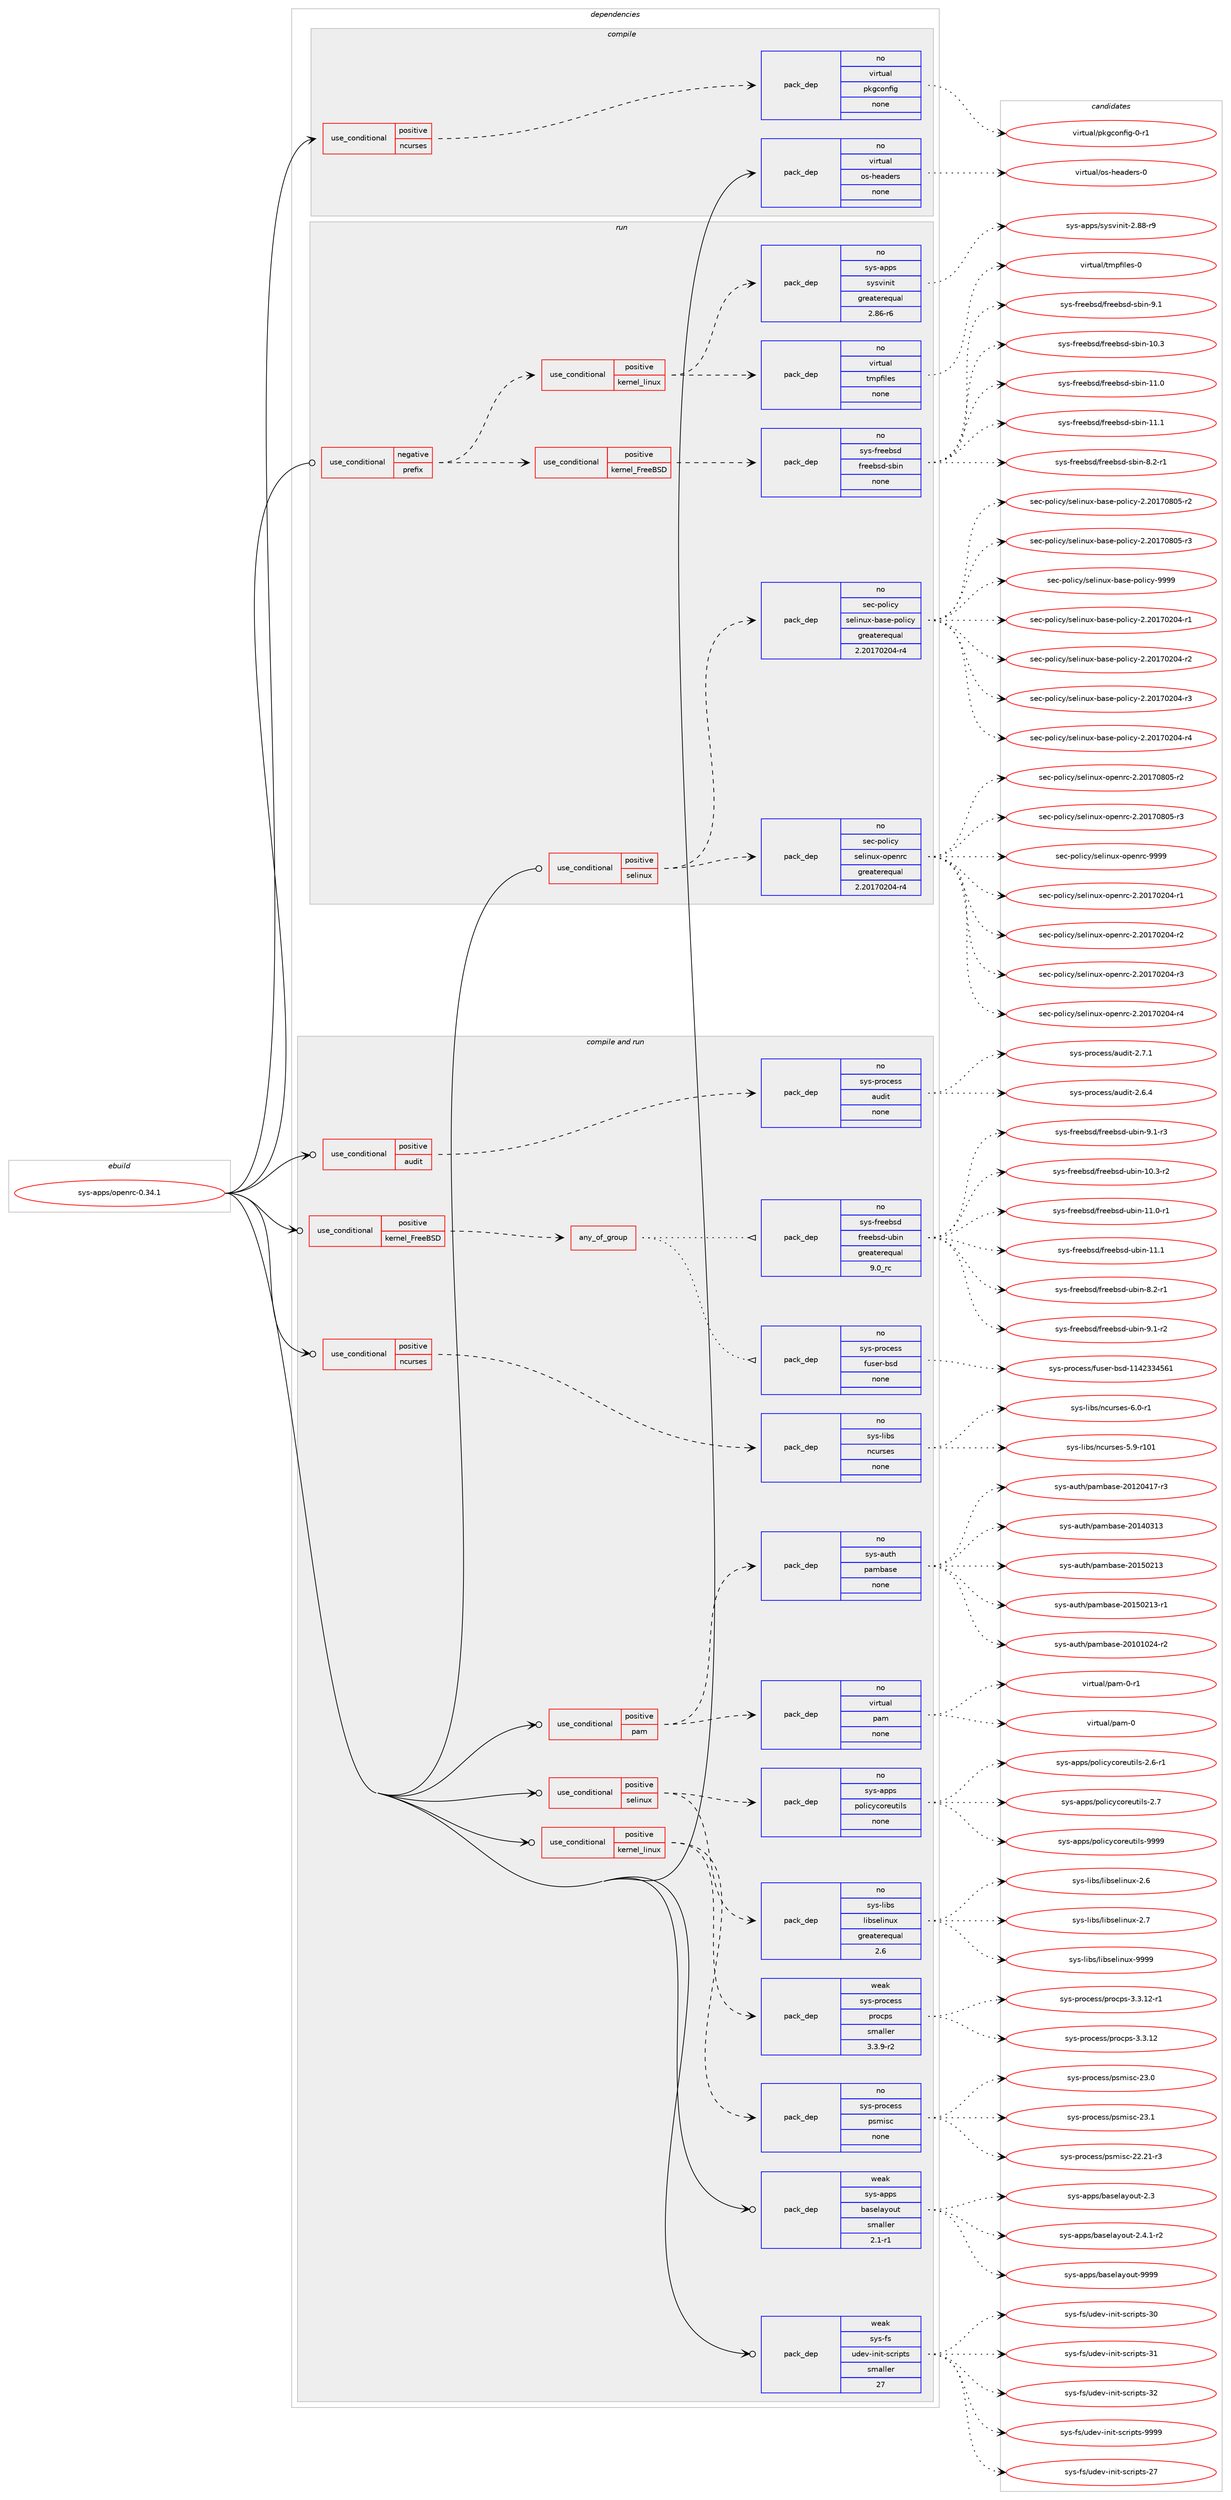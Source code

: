 digraph prolog {

# *************
# Graph options
# *************

newrank=true;
concentrate=true;
compound=true;
graph [rankdir=LR,fontname=Helvetica,fontsize=10,ranksep=1.5];#, ranksep=2.5, nodesep=0.2];
edge  [arrowhead=vee];
node  [fontname=Helvetica,fontsize=10];

# **********
# The ebuild
# **********

subgraph cluster_leftcol {
color=gray;
rank=same;
label=<<i>ebuild</i>>;
id [label="sys-apps/openrc-0.34.1", color=red, width=4, href="../sys-apps/openrc-0.34.1.svg"];
}

# ****************
# The dependencies
# ****************

subgraph cluster_midcol {
color=gray;
label=<<i>dependencies</i>>;
subgraph cluster_compile {
fillcolor="#eeeeee";
style=filled;
label=<<i>compile</i>>;
subgraph cond113445 {
dependency471069 [label=<<TABLE BORDER="0" CELLBORDER="1" CELLSPACING="0" CELLPADDING="4"><TR><TD ROWSPAN="3" CELLPADDING="10">use_conditional</TD></TR><TR><TD>positive</TD></TR><TR><TD>ncurses</TD></TR></TABLE>>, shape=none, color=red];
subgraph pack349491 {
dependency471070 [label=<<TABLE BORDER="0" CELLBORDER="1" CELLSPACING="0" CELLPADDING="4" WIDTH="220"><TR><TD ROWSPAN="6" CELLPADDING="30">pack_dep</TD></TR><TR><TD WIDTH="110">no</TD></TR><TR><TD>virtual</TD></TR><TR><TD>pkgconfig</TD></TR><TR><TD>none</TD></TR><TR><TD></TD></TR></TABLE>>, shape=none, color=blue];
}
dependency471069:e -> dependency471070:w [weight=20,style="dashed",arrowhead="vee"];
}
id:e -> dependency471069:w [weight=20,style="solid",arrowhead="vee"];
subgraph pack349492 {
dependency471071 [label=<<TABLE BORDER="0" CELLBORDER="1" CELLSPACING="0" CELLPADDING="4" WIDTH="220"><TR><TD ROWSPAN="6" CELLPADDING="30">pack_dep</TD></TR><TR><TD WIDTH="110">no</TD></TR><TR><TD>virtual</TD></TR><TR><TD>os-headers</TD></TR><TR><TD>none</TD></TR><TR><TD></TD></TR></TABLE>>, shape=none, color=blue];
}
id:e -> dependency471071:w [weight=20,style="solid",arrowhead="vee"];
}
subgraph cluster_compileandrun {
fillcolor="#eeeeee";
style=filled;
label=<<i>compile and run</i>>;
subgraph cond113446 {
dependency471072 [label=<<TABLE BORDER="0" CELLBORDER="1" CELLSPACING="0" CELLPADDING="4"><TR><TD ROWSPAN="3" CELLPADDING="10">use_conditional</TD></TR><TR><TD>positive</TD></TR><TR><TD>audit</TD></TR></TABLE>>, shape=none, color=red];
subgraph pack349493 {
dependency471073 [label=<<TABLE BORDER="0" CELLBORDER="1" CELLSPACING="0" CELLPADDING="4" WIDTH="220"><TR><TD ROWSPAN="6" CELLPADDING="30">pack_dep</TD></TR><TR><TD WIDTH="110">no</TD></TR><TR><TD>sys-process</TD></TR><TR><TD>audit</TD></TR><TR><TD>none</TD></TR><TR><TD></TD></TR></TABLE>>, shape=none, color=blue];
}
dependency471072:e -> dependency471073:w [weight=20,style="dashed",arrowhead="vee"];
}
id:e -> dependency471072:w [weight=20,style="solid",arrowhead="odotvee"];
subgraph cond113447 {
dependency471074 [label=<<TABLE BORDER="0" CELLBORDER="1" CELLSPACING="0" CELLPADDING="4"><TR><TD ROWSPAN="3" CELLPADDING="10">use_conditional</TD></TR><TR><TD>positive</TD></TR><TR><TD>kernel_FreeBSD</TD></TR></TABLE>>, shape=none, color=red];
subgraph any7878 {
dependency471075 [label=<<TABLE BORDER="0" CELLBORDER="1" CELLSPACING="0" CELLPADDING="4"><TR><TD CELLPADDING="10">any_of_group</TD></TR></TABLE>>, shape=none, color=red];subgraph pack349494 {
dependency471076 [label=<<TABLE BORDER="0" CELLBORDER="1" CELLSPACING="0" CELLPADDING="4" WIDTH="220"><TR><TD ROWSPAN="6" CELLPADDING="30">pack_dep</TD></TR><TR><TD WIDTH="110">no</TD></TR><TR><TD>sys-freebsd</TD></TR><TR><TD>freebsd-ubin</TD></TR><TR><TD>greaterequal</TD></TR><TR><TD>9.0_rc</TD></TR></TABLE>>, shape=none, color=blue];
}
dependency471075:e -> dependency471076:w [weight=20,style="dotted",arrowhead="oinv"];
subgraph pack349495 {
dependency471077 [label=<<TABLE BORDER="0" CELLBORDER="1" CELLSPACING="0" CELLPADDING="4" WIDTH="220"><TR><TD ROWSPAN="6" CELLPADDING="30">pack_dep</TD></TR><TR><TD WIDTH="110">no</TD></TR><TR><TD>sys-process</TD></TR><TR><TD>fuser-bsd</TD></TR><TR><TD>none</TD></TR><TR><TD></TD></TR></TABLE>>, shape=none, color=blue];
}
dependency471075:e -> dependency471077:w [weight=20,style="dotted",arrowhead="oinv"];
}
dependency471074:e -> dependency471075:w [weight=20,style="dashed",arrowhead="vee"];
}
id:e -> dependency471074:w [weight=20,style="solid",arrowhead="odotvee"];
subgraph cond113448 {
dependency471078 [label=<<TABLE BORDER="0" CELLBORDER="1" CELLSPACING="0" CELLPADDING="4"><TR><TD ROWSPAN="3" CELLPADDING="10">use_conditional</TD></TR><TR><TD>positive</TD></TR><TR><TD>kernel_linux</TD></TR></TABLE>>, shape=none, color=red];
subgraph pack349496 {
dependency471079 [label=<<TABLE BORDER="0" CELLBORDER="1" CELLSPACING="0" CELLPADDING="4" WIDTH="220"><TR><TD ROWSPAN="6" CELLPADDING="30">pack_dep</TD></TR><TR><TD WIDTH="110">no</TD></TR><TR><TD>sys-process</TD></TR><TR><TD>psmisc</TD></TR><TR><TD>none</TD></TR><TR><TD></TD></TR></TABLE>>, shape=none, color=blue];
}
dependency471078:e -> dependency471079:w [weight=20,style="dashed",arrowhead="vee"];
subgraph pack349497 {
dependency471080 [label=<<TABLE BORDER="0" CELLBORDER="1" CELLSPACING="0" CELLPADDING="4" WIDTH="220"><TR><TD ROWSPAN="6" CELLPADDING="30">pack_dep</TD></TR><TR><TD WIDTH="110">weak</TD></TR><TR><TD>sys-process</TD></TR><TR><TD>procps</TD></TR><TR><TD>smaller</TD></TR><TR><TD>3.3.9-r2</TD></TR></TABLE>>, shape=none, color=blue];
}
dependency471078:e -> dependency471080:w [weight=20,style="dashed",arrowhead="vee"];
}
id:e -> dependency471078:w [weight=20,style="solid",arrowhead="odotvee"];
subgraph cond113449 {
dependency471081 [label=<<TABLE BORDER="0" CELLBORDER="1" CELLSPACING="0" CELLPADDING="4"><TR><TD ROWSPAN="3" CELLPADDING="10">use_conditional</TD></TR><TR><TD>positive</TD></TR><TR><TD>ncurses</TD></TR></TABLE>>, shape=none, color=red];
subgraph pack349498 {
dependency471082 [label=<<TABLE BORDER="0" CELLBORDER="1" CELLSPACING="0" CELLPADDING="4" WIDTH="220"><TR><TD ROWSPAN="6" CELLPADDING="30">pack_dep</TD></TR><TR><TD WIDTH="110">no</TD></TR><TR><TD>sys-libs</TD></TR><TR><TD>ncurses</TD></TR><TR><TD>none</TD></TR><TR><TD></TD></TR></TABLE>>, shape=none, color=blue];
}
dependency471081:e -> dependency471082:w [weight=20,style="dashed",arrowhead="vee"];
}
id:e -> dependency471081:w [weight=20,style="solid",arrowhead="odotvee"];
subgraph cond113450 {
dependency471083 [label=<<TABLE BORDER="0" CELLBORDER="1" CELLSPACING="0" CELLPADDING="4"><TR><TD ROWSPAN="3" CELLPADDING="10">use_conditional</TD></TR><TR><TD>positive</TD></TR><TR><TD>pam</TD></TR></TABLE>>, shape=none, color=red];
subgraph pack349499 {
dependency471084 [label=<<TABLE BORDER="0" CELLBORDER="1" CELLSPACING="0" CELLPADDING="4" WIDTH="220"><TR><TD ROWSPAN="6" CELLPADDING="30">pack_dep</TD></TR><TR><TD WIDTH="110">no</TD></TR><TR><TD>sys-auth</TD></TR><TR><TD>pambase</TD></TR><TR><TD>none</TD></TR><TR><TD></TD></TR></TABLE>>, shape=none, color=blue];
}
dependency471083:e -> dependency471084:w [weight=20,style="dashed",arrowhead="vee"];
subgraph pack349500 {
dependency471085 [label=<<TABLE BORDER="0" CELLBORDER="1" CELLSPACING="0" CELLPADDING="4" WIDTH="220"><TR><TD ROWSPAN="6" CELLPADDING="30">pack_dep</TD></TR><TR><TD WIDTH="110">no</TD></TR><TR><TD>virtual</TD></TR><TR><TD>pam</TD></TR><TR><TD>none</TD></TR><TR><TD></TD></TR></TABLE>>, shape=none, color=blue];
}
dependency471083:e -> dependency471085:w [weight=20,style="dashed",arrowhead="vee"];
}
id:e -> dependency471083:w [weight=20,style="solid",arrowhead="odotvee"];
subgraph cond113451 {
dependency471086 [label=<<TABLE BORDER="0" CELLBORDER="1" CELLSPACING="0" CELLPADDING="4"><TR><TD ROWSPAN="3" CELLPADDING="10">use_conditional</TD></TR><TR><TD>positive</TD></TR><TR><TD>selinux</TD></TR></TABLE>>, shape=none, color=red];
subgraph pack349501 {
dependency471087 [label=<<TABLE BORDER="0" CELLBORDER="1" CELLSPACING="0" CELLPADDING="4" WIDTH="220"><TR><TD ROWSPAN="6" CELLPADDING="30">pack_dep</TD></TR><TR><TD WIDTH="110">no</TD></TR><TR><TD>sys-apps</TD></TR><TR><TD>policycoreutils</TD></TR><TR><TD>none</TD></TR><TR><TD></TD></TR></TABLE>>, shape=none, color=blue];
}
dependency471086:e -> dependency471087:w [weight=20,style="dashed",arrowhead="vee"];
subgraph pack349502 {
dependency471088 [label=<<TABLE BORDER="0" CELLBORDER="1" CELLSPACING="0" CELLPADDING="4" WIDTH="220"><TR><TD ROWSPAN="6" CELLPADDING="30">pack_dep</TD></TR><TR><TD WIDTH="110">no</TD></TR><TR><TD>sys-libs</TD></TR><TR><TD>libselinux</TD></TR><TR><TD>greaterequal</TD></TR><TR><TD>2.6</TD></TR></TABLE>>, shape=none, color=blue];
}
dependency471086:e -> dependency471088:w [weight=20,style="dashed",arrowhead="vee"];
}
id:e -> dependency471086:w [weight=20,style="solid",arrowhead="odotvee"];
subgraph pack349503 {
dependency471089 [label=<<TABLE BORDER="0" CELLBORDER="1" CELLSPACING="0" CELLPADDING="4" WIDTH="220"><TR><TD ROWSPAN="6" CELLPADDING="30">pack_dep</TD></TR><TR><TD WIDTH="110">weak</TD></TR><TR><TD>sys-apps</TD></TR><TR><TD>baselayout</TD></TR><TR><TD>smaller</TD></TR><TR><TD>2.1-r1</TD></TR></TABLE>>, shape=none, color=blue];
}
id:e -> dependency471089:w [weight=20,style="solid",arrowhead="odotvee"];
subgraph pack349504 {
dependency471090 [label=<<TABLE BORDER="0" CELLBORDER="1" CELLSPACING="0" CELLPADDING="4" WIDTH="220"><TR><TD ROWSPAN="6" CELLPADDING="30">pack_dep</TD></TR><TR><TD WIDTH="110">weak</TD></TR><TR><TD>sys-fs</TD></TR><TR><TD>udev-init-scripts</TD></TR><TR><TD>smaller</TD></TR><TR><TD>27</TD></TR></TABLE>>, shape=none, color=blue];
}
id:e -> dependency471090:w [weight=20,style="solid",arrowhead="odotvee"];
}
subgraph cluster_run {
fillcolor="#eeeeee";
style=filled;
label=<<i>run</i>>;
subgraph cond113452 {
dependency471091 [label=<<TABLE BORDER="0" CELLBORDER="1" CELLSPACING="0" CELLPADDING="4"><TR><TD ROWSPAN="3" CELLPADDING="10">use_conditional</TD></TR><TR><TD>negative</TD></TR><TR><TD>prefix</TD></TR></TABLE>>, shape=none, color=red];
subgraph cond113453 {
dependency471092 [label=<<TABLE BORDER="0" CELLBORDER="1" CELLSPACING="0" CELLPADDING="4"><TR><TD ROWSPAN="3" CELLPADDING="10">use_conditional</TD></TR><TR><TD>positive</TD></TR><TR><TD>kernel_linux</TD></TR></TABLE>>, shape=none, color=red];
subgraph pack349505 {
dependency471093 [label=<<TABLE BORDER="0" CELLBORDER="1" CELLSPACING="0" CELLPADDING="4" WIDTH="220"><TR><TD ROWSPAN="6" CELLPADDING="30">pack_dep</TD></TR><TR><TD WIDTH="110">no</TD></TR><TR><TD>sys-apps</TD></TR><TR><TD>sysvinit</TD></TR><TR><TD>greaterequal</TD></TR><TR><TD>2.86-r6</TD></TR></TABLE>>, shape=none, color=blue];
}
dependency471092:e -> dependency471093:w [weight=20,style="dashed",arrowhead="vee"];
subgraph pack349506 {
dependency471094 [label=<<TABLE BORDER="0" CELLBORDER="1" CELLSPACING="0" CELLPADDING="4" WIDTH="220"><TR><TD ROWSPAN="6" CELLPADDING="30">pack_dep</TD></TR><TR><TD WIDTH="110">no</TD></TR><TR><TD>virtual</TD></TR><TR><TD>tmpfiles</TD></TR><TR><TD>none</TD></TR><TR><TD></TD></TR></TABLE>>, shape=none, color=blue];
}
dependency471092:e -> dependency471094:w [weight=20,style="dashed",arrowhead="vee"];
}
dependency471091:e -> dependency471092:w [weight=20,style="dashed",arrowhead="vee"];
subgraph cond113454 {
dependency471095 [label=<<TABLE BORDER="0" CELLBORDER="1" CELLSPACING="0" CELLPADDING="4"><TR><TD ROWSPAN="3" CELLPADDING="10">use_conditional</TD></TR><TR><TD>positive</TD></TR><TR><TD>kernel_FreeBSD</TD></TR></TABLE>>, shape=none, color=red];
subgraph pack349507 {
dependency471096 [label=<<TABLE BORDER="0" CELLBORDER="1" CELLSPACING="0" CELLPADDING="4" WIDTH="220"><TR><TD ROWSPAN="6" CELLPADDING="30">pack_dep</TD></TR><TR><TD WIDTH="110">no</TD></TR><TR><TD>sys-freebsd</TD></TR><TR><TD>freebsd-sbin</TD></TR><TR><TD>none</TD></TR><TR><TD></TD></TR></TABLE>>, shape=none, color=blue];
}
dependency471095:e -> dependency471096:w [weight=20,style="dashed",arrowhead="vee"];
}
dependency471091:e -> dependency471095:w [weight=20,style="dashed",arrowhead="vee"];
}
id:e -> dependency471091:w [weight=20,style="solid",arrowhead="odot"];
subgraph cond113455 {
dependency471097 [label=<<TABLE BORDER="0" CELLBORDER="1" CELLSPACING="0" CELLPADDING="4"><TR><TD ROWSPAN="3" CELLPADDING="10">use_conditional</TD></TR><TR><TD>positive</TD></TR><TR><TD>selinux</TD></TR></TABLE>>, shape=none, color=red];
subgraph pack349508 {
dependency471098 [label=<<TABLE BORDER="0" CELLBORDER="1" CELLSPACING="0" CELLPADDING="4" WIDTH="220"><TR><TD ROWSPAN="6" CELLPADDING="30">pack_dep</TD></TR><TR><TD WIDTH="110">no</TD></TR><TR><TD>sec-policy</TD></TR><TR><TD>selinux-base-policy</TD></TR><TR><TD>greaterequal</TD></TR><TR><TD>2.20170204-r4</TD></TR></TABLE>>, shape=none, color=blue];
}
dependency471097:e -> dependency471098:w [weight=20,style="dashed",arrowhead="vee"];
subgraph pack349509 {
dependency471099 [label=<<TABLE BORDER="0" CELLBORDER="1" CELLSPACING="0" CELLPADDING="4" WIDTH="220"><TR><TD ROWSPAN="6" CELLPADDING="30">pack_dep</TD></TR><TR><TD WIDTH="110">no</TD></TR><TR><TD>sec-policy</TD></TR><TR><TD>selinux-openrc</TD></TR><TR><TD>greaterequal</TD></TR><TR><TD>2.20170204-r4</TD></TR></TABLE>>, shape=none, color=blue];
}
dependency471097:e -> dependency471099:w [weight=20,style="dashed",arrowhead="vee"];
}
id:e -> dependency471097:w [weight=20,style="solid",arrowhead="odot"];
}
}

# **************
# The candidates
# **************

subgraph cluster_choices {
rank=same;
color=gray;
label=<<i>candidates</i>>;

subgraph choice349491 {
color=black;
nodesep=1;
choice11810511411611797108471121071039911111010210510345484511449 [label="virtual/pkgconfig-0-r1", color=red, width=4,href="../virtual/pkgconfig-0-r1.svg"];
dependency471070:e -> choice11810511411611797108471121071039911111010210510345484511449:w [style=dotted,weight="100"];
}
subgraph choice349492 {
color=black;
nodesep=1;
choice118105114116117971084711111545104101971001011141154548 [label="virtual/os-headers-0", color=red, width=4,href="../virtual/os-headers-0.svg"];
dependency471071:e -> choice118105114116117971084711111545104101971001011141154548:w [style=dotted,weight="100"];
}
subgraph choice349493 {
color=black;
nodesep=1;
choice11512111545112114111991011151154797117100105116455046544652 [label="sys-process/audit-2.6.4", color=red, width=4,href="../sys-process/audit-2.6.4.svg"];
choice11512111545112114111991011151154797117100105116455046554649 [label="sys-process/audit-2.7.1", color=red, width=4,href="../sys-process/audit-2.7.1.svg"];
dependency471073:e -> choice11512111545112114111991011151154797117100105116455046544652:w [style=dotted,weight="100"];
dependency471073:e -> choice11512111545112114111991011151154797117100105116455046554649:w [style=dotted,weight="100"];
}
subgraph choice349494 {
color=black;
nodesep=1;
choice11512111545102114101101981151004710211410110198115100451179810511045494846514511450 [label="sys-freebsd/freebsd-ubin-10.3-r2", color=red, width=4,href="../sys-freebsd/freebsd-ubin-10.3-r2.svg"];
choice11512111545102114101101981151004710211410110198115100451179810511045494946484511449 [label="sys-freebsd/freebsd-ubin-11.0-r1", color=red, width=4,href="../sys-freebsd/freebsd-ubin-11.0-r1.svg"];
choice1151211154510211410110198115100471021141011019811510045117981051104549494649 [label="sys-freebsd/freebsd-ubin-11.1", color=red, width=4,href="../sys-freebsd/freebsd-ubin-11.1.svg"];
choice115121115451021141011019811510047102114101101981151004511798105110455646504511449 [label="sys-freebsd/freebsd-ubin-8.2-r1", color=red, width=4,href="../sys-freebsd/freebsd-ubin-8.2-r1.svg"];
choice115121115451021141011019811510047102114101101981151004511798105110455746494511450 [label="sys-freebsd/freebsd-ubin-9.1-r2", color=red, width=4,href="../sys-freebsd/freebsd-ubin-9.1-r2.svg"];
choice115121115451021141011019811510047102114101101981151004511798105110455746494511451 [label="sys-freebsd/freebsd-ubin-9.1-r3", color=red, width=4,href="../sys-freebsd/freebsd-ubin-9.1-r3.svg"];
dependency471076:e -> choice11512111545102114101101981151004710211410110198115100451179810511045494846514511450:w [style=dotted,weight="100"];
dependency471076:e -> choice11512111545102114101101981151004710211410110198115100451179810511045494946484511449:w [style=dotted,weight="100"];
dependency471076:e -> choice1151211154510211410110198115100471021141011019811510045117981051104549494649:w [style=dotted,weight="100"];
dependency471076:e -> choice115121115451021141011019811510047102114101101981151004511798105110455646504511449:w [style=dotted,weight="100"];
dependency471076:e -> choice115121115451021141011019811510047102114101101981151004511798105110455746494511450:w [style=dotted,weight="100"];
dependency471076:e -> choice115121115451021141011019811510047102114101101981151004511798105110455746494511451:w [style=dotted,weight="100"];
}
subgraph choice349495 {
color=black;
nodesep=1;
choice11512111545112114111991011151154710211711510111445981151004549495250515152535449 [label="sys-process/fuser-bsd-1142334561", color=red, width=4,href="../sys-process/fuser-bsd-1142334561.svg"];
dependency471077:e -> choice11512111545112114111991011151154710211711510111445981151004549495250515152535449:w [style=dotted,weight="100"];
}
subgraph choice349496 {
color=black;
nodesep=1;
choice115121115451121141119910111511547112115109105115994550504650494511451 [label="sys-process/psmisc-22.21-r3", color=red, width=4,href="../sys-process/psmisc-22.21-r3.svg"];
choice115121115451121141119910111511547112115109105115994550514648 [label="sys-process/psmisc-23.0", color=red, width=4,href="../sys-process/psmisc-23.0.svg"];
choice115121115451121141119910111511547112115109105115994550514649 [label="sys-process/psmisc-23.1", color=red, width=4,href="../sys-process/psmisc-23.1.svg"];
dependency471079:e -> choice115121115451121141119910111511547112115109105115994550504650494511451:w [style=dotted,weight="100"];
dependency471079:e -> choice115121115451121141119910111511547112115109105115994550514648:w [style=dotted,weight="100"];
dependency471079:e -> choice115121115451121141119910111511547112115109105115994550514649:w [style=dotted,weight="100"];
}
subgraph choice349497 {
color=black;
nodesep=1;
choice1151211154511211411199101115115471121141119911211545514651464950 [label="sys-process/procps-3.3.12", color=red, width=4,href="../sys-process/procps-3.3.12.svg"];
choice11512111545112114111991011151154711211411199112115455146514649504511449 [label="sys-process/procps-3.3.12-r1", color=red, width=4,href="../sys-process/procps-3.3.12-r1.svg"];
dependency471080:e -> choice1151211154511211411199101115115471121141119911211545514651464950:w [style=dotted,weight="100"];
dependency471080:e -> choice11512111545112114111991011151154711211411199112115455146514649504511449:w [style=dotted,weight="100"];
}
subgraph choice349498 {
color=black;
nodesep=1;
choice115121115451081059811547110991171141151011154553465745114494849 [label="sys-libs/ncurses-5.9-r101", color=red, width=4,href="../sys-libs/ncurses-5.9-r101.svg"];
choice11512111545108105981154711099117114115101115455446484511449 [label="sys-libs/ncurses-6.0-r1", color=red, width=4,href="../sys-libs/ncurses-6.0-r1.svg"];
dependency471082:e -> choice115121115451081059811547110991171141151011154553465745114494849:w [style=dotted,weight="100"];
dependency471082:e -> choice11512111545108105981154711099117114115101115455446484511449:w [style=dotted,weight="100"];
}
subgraph choice349499 {
color=black;
nodesep=1;
choice1151211154597117116104471129710998971151014550484948494850524511450 [label="sys-auth/pambase-20101024-r2", color=red, width=4,href="../sys-auth/pambase-20101024-r2.svg"];
choice1151211154597117116104471129710998971151014550484950485249554511451 [label="sys-auth/pambase-20120417-r3", color=red, width=4,href="../sys-auth/pambase-20120417-r3.svg"];
choice115121115459711711610447112971099897115101455048495248514951 [label="sys-auth/pambase-20140313", color=red, width=4,href="../sys-auth/pambase-20140313.svg"];
choice115121115459711711610447112971099897115101455048495348504951 [label="sys-auth/pambase-20150213", color=red, width=4,href="../sys-auth/pambase-20150213.svg"];
choice1151211154597117116104471129710998971151014550484953485049514511449 [label="sys-auth/pambase-20150213-r1", color=red, width=4,href="../sys-auth/pambase-20150213-r1.svg"];
dependency471084:e -> choice1151211154597117116104471129710998971151014550484948494850524511450:w [style=dotted,weight="100"];
dependency471084:e -> choice1151211154597117116104471129710998971151014550484950485249554511451:w [style=dotted,weight="100"];
dependency471084:e -> choice115121115459711711610447112971099897115101455048495248514951:w [style=dotted,weight="100"];
dependency471084:e -> choice115121115459711711610447112971099897115101455048495348504951:w [style=dotted,weight="100"];
dependency471084:e -> choice1151211154597117116104471129710998971151014550484953485049514511449:w [style=dotted,weight="100"];
}
subgraph choice349500 {
color=black;
nodesep=1;
choice1181051141161179710847112971094548 [label="virtual/pam-0", color=red, width=4,href="../virtual/pam-0.svg"];
choice11810511411611797108471129710945484511449 [label="virtual/pam-0-r1", color=red, width=4,href="../virtual/pam-0-r1.svg"];
dependency471085:e -> choice1181051141161179710847112971094548:w [style=dotted,weight="100"];
dependency471085:e -> choice11810511411611797108471129710945484511449:w [style=dotted,weight="100"];
}
subgraph choice349501 {
color=black;
nodesep=1;
choice1151211154597112112115471121111081059912199111114101117116105108115455046544511449 [label="sys-apps/policycoreutils-2.6-r1", color=red, width=4,href="../sys-apps/policycoreutils-2.6-r1.svg"];
choice115121115459711211211547112111108105991219911111410111711610510811545504655 [label="sys-apps/policycoreutils-2.7", color=red, width=4,href="../sys-apps/policycoreutils-2.7.svg"];
choice11512111545971121121154711211110810599121991111141011171161051081154557575757 [label="sys-apps/policycoreutils-9999", color=red, width=4,href="../sys-apps/policycoreutils-9999.svg"];
dependency471087:e -> choice1151211154597112112115471121111081059912199111114101117116105108115455046544511449:w [style=dotted,weight="100"];
dependency471087:e -> choice115121115459711211211547112111108105991219911111410111711610510811545504655:w [style=dotted,weight="100"];
dependency471087:e -> choice11512111545971121121154711211110810599121991111141011171161051081154557575757:w [style=dotted,weight="100"];
}
subgraph choice349502 {
color=black;
nodesep=1;
choice1151211154510810598115471081059811510110810511011712045504654 [label="sys-libs/libselinux-2.6", color=red, width=4,href="../sys-libs/libselinux-2.6.svg"];
choice1151211154510810598115471081059811510110810511011712045504655 [label="sys-libs/libselinux-2.7", color=red, width=4,href="../sys-libs/libselinux-2.7.svg"];
choice115121115451081059811547108105981151011081051101171204557575757 [label="sys-libs/libselinux-9999", color=red, width=4,href="../sys-libs/libselinux-9999.svg"];
dependency471088:e -> choice1151211154510810598115471081059811510110810511011712045504654:w [style=dotted,weight="100"];
dependency471088:e -> choice1151211154510810598115471081059811510110810511011712045504655:w [style=dotted,weight="100"];
dependency471088:e -> choice115121115451081059811547108105981151011081051101171204557575757:w [style=dotted,weight="100"];
}
subgraph choice349503 {
color=black;
nodesep=1;
choice11512111545971121121154798971151011089712111111711645504651 [label="sys-apps/baselayout-2.3", color=red, width=4,href="../sys-apps/baselayout-2.3.svg"];
choice1151211154597112112115479897115101108971211111171164550465246494511450 [label="sys-apps/baselayout-2.4.1-r2", color=red, width=4,href="../sys-apps/baselayout-2.4.1-r2.svg"];
choice1151211154597112112115479897115101108971211111171164557575757 [label="sys-apps/baselayout-9999", color=red, width=4,href="../sys-apps/baselayout-9999.svg"];
dependency471089:e -> choice11512111545971121121154798971151011089712111111711645504651:w [style=dotted,weight="100"];
dependency471089:e -> choice1151211154597112112115479897115101108971211111171164550465246494511450:w [style=dotted,weight="100"];
dependency471089:e -> choice1151211154597112112115479897115101108971211111171164557575757:w [style=dotted,weight="100"];
}
subgraph choice349504 {
color=black;
nodesep=1;
choice1151211154510211547117100101118451051101051164511599114105112116115455055 [label="sys-fs/udev-init-scripts-27", color=red, width=4,href="../sys-fs/udev-init-scripts-27.svg"];
choice1151211154510211547117100101118451051101051164511599114105112116115455148 [label="sys-fs/udev-init-scripts-30", color=red, width=4,href="../sys-fs/udev-init-scripts-30.svg"];
choice1151211154510211547117100101118451051101051164511599114105112116115455149 [label="sys-fs/udev-init-scripts-31", color=red, width=4,href="../sys-fs/udev-init-scripts-31.svg"];
choice1151211154510211547117100101118451051101051164511599114105112116115455150 [label="sys-fs/udev-init-scripts-32", color=red, width=4,href="../sys-fs/udev-init-scripts-32.svg"];
choice11512111545102115471171001011184510511010511645115991141051121161154557575757 [label="sys-fs/udev-init-scripts-9999", color=red, width=4,href="../sys-fs/udev-init-scripts-9999.svg"];
dependency471090:e -> choice1151211154510211547117100101118451051101051164511599114105112116115455055:w [style=dotted,weight="100"];
dependency471090:e -> choice1151211154510211547117100101118451051101051164511599114105112116115455148:w [style=dotted,weight="100"];
dependency471090:e -> choice1151211154510211547117100101118451051101051164511599114105112116115455149:w [style=dotted,weight="100"];
dependency471090:e -> choice1151211154510211547117100101118451051101051164511599114105112116115455150:w [style=dotted,weight="100"];
dependency471090:e -> choice11512111545102115471171001011184510511010511645115991141051121161154557575757:w [style=dotted,weight="100"];
}
subgraph choice349505 {
color=black;
nodesep=1;
choice11512111545971121121154711512111511810511010511645504656564511457 [label="sys-apps/sysvinit-2.88-r9", color=red, width=4,href="../sys-apps/sysvinit-2.88-r9.svg"];
dependency471093:e -> choice11512111545971121121154711512111511810511010511645504656564511457:w [style=dotted,weight="100"];
}
subgraph choice349506 {
color=black;
nodesep=1;
choice11810511411611797108471161091121021051081011154548 [label="virtual/tmpfiles-0", color=red, width=4,href="../virtual/tmpfiles-0.svg"];
dependency471094:e -> choice11810511411611797108471161091121021051081011154548:w [style=dotted,weight="100"];
}
subgraph choice349507 {
color=black;
nodesep=1;
choice1151211154510211410110198115100471021141011019811510045115981051104549484651 [label="sys-freebsd/freebsd-sbin-10.3", color=red, width=4,href="../sys-freebsd/freebsd-sbin-10.3.svg"];
choice1151211154510211410110198115100471021141011019811510045115981051104549494648 [label="sys-freebsd/freebsd-sbin-11.0", color=red, width=4,href="../sys-freebsd/freebsd-sbin-11.0.svg"];
choice1151211154510211410110198115100471021141011019811510045115981051104549494649 [label="sys-freebsd/freebsd-sbin-11.1", color=red, width=4,href="../sys-freebsd/freebsd-sbin-11.1.svg"];
choice115121115451021141011019811510047102114101101981151004511598105110455646504511449 [label="sys-freebsd/freebsd-sbin-8.2-r1", color=red, width=4,href="../sys-freebsd/freebsd-sbin-8.2-r1.svg"];
choice11512111545102114101101981151004710211410110198115100451159810511045574649 [label="sys-freebsd/freebsd-sbin-9.1", color=red, width=4,href="../sys-freebsd/freebsd-sbin-9.1.svg"];
dependency471096:e -> choice1151211154510211410110198115100471021141011019811510045115981051104549484651:w [style=dotted,weight="100"];
dependency471096:e -> choice1151211154510211410110198115100471021141011019811510045115981051104549494648:w [style=dotted,weight="100"];
dependency471096:e -> choice1151211154510211410110198115100471021141011019811510045115981051104549494649:w [style=dotted,weight="100"];
dependency471096:e -> choice115121115451021141011019811510047102114101101981151004511598105110455646504511449:w [style=dotted,weight="100"];
dependency471096:e -> choice11512111545102114101101981151004710211410110198115100451159810511045574649:w [style=dotted,weight="100"];
}
subgraph choice349508 {
color=black;
nodesep=1;
choice11510199451121111081059912147115101108105110117120459897115101451121111081059912145504650484955485048524511449 [label="sec-policy/selinux-base-policy-2.20170204-r1", color=red, width=4,href="../sec-policy/selinux-base-policy-2.20170204-r1.svg"];
choice11510199451121111081059912147115101108105110117120459897115101451121111081059912145504650484955485048524511450 [label="sec-policy/selinux-base-policy-2.20170204-r2", color=red, width=4,href="../sec-policy/selinux-base-policy-2.20170204-r2.svg"];
choice11510199451121111081059912147115101108105110117120459897115101451121111081059912145504650484955485048524511451 [label="sec-policy/selinux-base-policy-2.20170204-r3", color=red, width=4,href="../sec-policy/selinux-base-policy-2.20170204-r3.svg"];
choice11510199451121111081059912147115101108105110117120459897115101451121111081059912145504650484955485048524511452 [label="sec-policy/selinux-base-policy-2.20170204-r4", color=red, width=4,href="../sec-policy/selinux-base-policy-2.20170204-r4.svg"];
choice11510199451121111081059912147115101108105110117120459897115101451121111081059912145504650484955485648534511450 [label="sec-policy/selinux-base-policy-2.20170805-r2", color=red, width=4,href="../sec-policy/selinux-base-policy-2.20170805-r2.svg"];
choice11510199451121111081059912147115101108105110117120459897115101451121111081059912145504650484955485648534511451 [label="sec-policy/selinux-base-policy-2.20170805-r3", color=red, width=4,href="../sec-policy/selinux-base-policy-2.20170805-r3.svg"];
choice1151019945112111108105991214711510110810511011712045989711510145112111108105991214557575757 [label="sec-policy/selinux-base-policy-9999", color=red, width=4,href="../sec-policy/selinux-base-policy-9999.svg"];
dependency471098:e -> choice11510199451121111081059912147115101108105110117120459897115101451121111081059912145504650484955485048524511449:w [style=dotted,weight="100"];
dependency471098:e -> choice11510199451121111081059912147115101108105110117120459897115101451121111081059912145504650484955485048524511450:w [style=dotted,weight="100"];
dependency471098:e -> choice11510199451121111081059912147115101108105110117120459897115101451121111081059912145504650484955485048524511451:w [style=dotted,weight="100"];
dependency471098:e -> choice11510199451121111081059912147115101108105110117120459897115101451121111081059912145504650484955485048524511452:w [style=dotted,weight="100"];
dependency471098:e -> choice11510199451121111081059912147115101108105110117120459897115101451121111081059912145504650484955485648534511450:w [style=dotted,weight="100"];
dependency471098:e -> choice11510199451121111081059912147115101108105110117120459897115101451121111081059912145504650484955485648534511451:w [style=dotted,weight="100"];
dependency471098:e -> choice1151019945112111108105991214711510110810511011712045989711510145112111108105991214557575757:w [style=dotted,weight="100"];
}
subgraph choice349509 {
color=black;
nodesep=1;
choice11510199451121111081059912147115101108105110117120451111121011101149945504650484955485048524511449 [label="sec-policy/selinux-openrc-2.20170204-r1", color=red, width=4,href="../sec-policy/selinux-openrc-2.20170204-r1.svg"];
choice11510199451121111081059912147115101108105110117120451111121011101149945504650484955485048524511450 [label="sec-policy/selinux-openrc-2.20170204-r2", color=red, width=4,href="../sec-policy/selinux-openrc-2.20170204-r2.svg"];
choice11510199451121111081059912147115101108105110117120451111121011101149945504650484955485048524511451 [label="sec-policy/selinux-openrc-2.20170204-r3", color=red, width=4,href="../sec-policy/selinux-openrc-2.20170204-r3.svg"];
choice11510199451121111081059912147115101108105110117120451111121011101149945504650484955485048524511452 [label="sec-policy/selinux-openrc-2.20170204-r4", color=red, width=4,href="../sec-policy/selinux-openrc-2.20170204-r4.svg"];
choice11510199451121111081059912147115101108105110117120451111121011101149945504650484955485648534511450 [label="sec-policy/selinux-openrc-2.20170805-r2", color=red, width=4,href="../sec-policy/selinux-openrc-2.20170805-r2.svg"];
choice11510199451121111081059912147115101108105110117120451111121011101149945504650484955485648534511451 [label="sec-policy/selinux-openrc-2.20170805-r3", color=red, width=4,href="../sec-policy/selinux-openrc-2.20170805-r3.svg"];
choice1151019945112111108105991214711510110810511011712045111112101110114994557575757 [label="sec-policy/selinux-openrc-9999", color=red, width=4,href="../sec-policy/selinux-openrc-9999.svg"];
dependency471099:e -> choice11510199451121111081059912147115101108105110117120451111121011101149945504650484955485048524511449:w [style=dotted,weight="100"];
dependency471099:e -> choice11510199451121111081059912147115101108105110117120451111121011101149945504650484955485048524511450:w [style=dotted,weight="100"];
dependency471099:e -> choice11510199451121111081059912147115101108105110117120451111121011101149945504650484955485048524511451:w [style=dotted,weight="100"];
dependency471099:e -> choice11510199451121111081059912147115101108105110117120451111121011101149945504650484955485048524511452:w [style=dotted,weight="100"];
dependency471099:e -> choice11510199451121111081059912147115101108105110117120451111121011101149945504650484955485648534511450:w [style=dotted,weight="100"];
dependency471099:e -> choice11510199451121111081059912147115101108105110117120451111121011101149945504650484955485648534511451:w [style=dotted,weight="100"];
dependency471099:e -> choice1151019945112111108105991214711510110810511011712045111112101110114994557575757:w [style=dotted,weight="100"];
}
}

}
